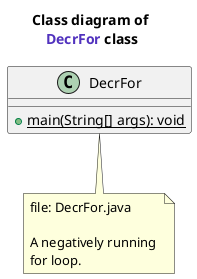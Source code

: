 @startuml
title Class diagram of \n<font name=monospace><color #5132be>DecrFor</color></font> class

class DecrFor {
    {method} + {static} main(String[] args): void
}
note bottom of DecrFor
    file: DecrFor.java
    
    A negatively running 
    for loop.
end note
@enduml